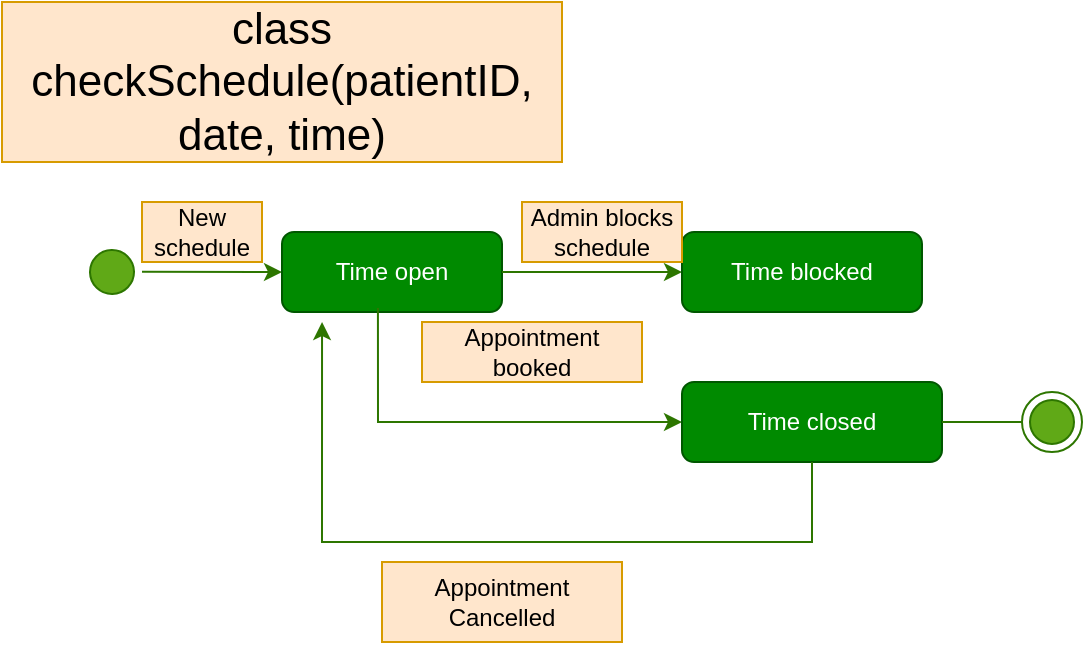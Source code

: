 <mxfile version="22.0.2" type="device">
  <diagram name="Page-1" id="cOmYlvErpTTusq7mmkkD">
    <mxGraphModel dx="462" dy="764" grid="1" gridSize="10" guides="1" tooltips="1" connect="1" arrows="1" fold="1" page="1" pageScale="1" pageWidth="850" pageHeight="1100" background="#ffffff" math="0" shadow="0">
      <root>
        <mxCell id="0" />
        <mxCell id="1" parent="0" />
        <mxCell id="rwQVO-Mf-Klu818Rx7sF-1" value="" style="ellipse;html=1;shape=startState;fillColor=#60a917;strokeColor=#2D7600;rotation=-91;fontColor=#ffffff;" vertex="1" parent="1">
          <mxGeometry x="50" y="210" width="30" height="30" as="geometry" />
        </mxCell>
        <mxCell id="rwQVO-Mf-Klu818Rx7sF-3" value="" style="endArrow=classic;html=1;rounded=0;fillColor=#60a917;strokeColor=#2D7600;" edge="1" parent="1" source="rwQVO-Mf-Klu818Rx7sF-1">
          <mxGeometry width="50" height="50" relative="1" as="geometry">
            <mxPoint x="220" y="420" as="sourcePoint" />
            <mxPoint x="150" y="225" as="targetPoint" />
          </mxGeometry>
        </mxCell>
        <mxCell id="rwQVO-Mf-Klu818Rx7sF-4" value="Time open" style="rounded=1;whiteSpace=wrap;html=1;fillColor=#008a00;fontColor=#ffffff;strokeColor=#005700;" vertex="1" parent="1">
          <mxGeometry x="150" y="205" width="110" height="40" as="geometry" />
        </mxCell>
        <mxCell id="rwQVO-Mf-Klu818Rx7sF-5" value="" style="endArrow=classic;html=1;rounded=0;exitX=1;exitY=0.5;exitDx=0;exitDy=0;fillColor=#60a917;strokeColor=#2D7600;" edge="1" parent="1" source="rwQVO-Mf-Klu818Rx7sF-4">
          <mxGeometry width="50" height="50" relative="1" as="geometry">
            <mxPoint x="570" y="420" as="sourcePoint" />
            <mxPoint x="350" y="225" as="targetPoint" />
          </mxGeometry>
        </mxCell>
        <mxCell id="rwQVO-Mf-Klu818Rx7sF-6" value="New schedule" style="text;html=1;strokeColor=#d79b00;fillColor=#ffe6cc;align=center;verticalAlign=middle;whiteSpace=wrap;rounded=0;" vertex="1" parent="1">
          <mxGeometry x="80" y="190" width="60" height="30" as="geometry" />
        </mxCell>
        <mxCell id="rwQVO-Mf-Klu818Rx7sF-7" value="Time blocked" style="rounded=1;whiteSpace=wrap;html=1;fillColor=#008a00;fontColor=#ffffff;strokeColor=#005700;" vertex="1" parent="1">
          <mxGeometry x="350" y="205" width="120" height="40" as="geometry" />
        </mxCell>
        <mxCell id="rwQVO-Mf-Klu818Rx7sF-8" value="Admin blocks schedule" style="text;html=1;strokeColor=#d79b00;fillColor=#ffe6cc;align=center;verticalAlign=middle;whiteSpace=wrap;rounded=0;" vertex="1" parent="1">
          <mxGeometry x="270" y="190" width="80" height="30" as="geometry" />
        </mxCell>
        <mxCell id="rwQVO-Mf-Klu818Rx7sF-9" value="" style="endArrow=classic;html=1;rounded=0;exitX=0.436;exitY=0.95;exitDx=0;exitDy=0;exitPerimeter=0;fillColor=#60a917;strokeColor=#2D7600;" edge="1" parent="1" source="rwQVO-Mf-Klu818Rx7sF-4">
          <mxGeometry width="50" height="50" relative="1" as="geometry">
            <mxPoint x="570" y="420" as="sourcePoint" />
            <mxPoint x="350" y="300" as="targetPoint" />
            <Array as="points">
              <mxPoint x="198" y="300" />
            </Array>
          </mxGeometry>
        </mxCell>
        <mxCell id="rwQVO-Mf-Klu818Rx7sF-10" value="Time closed" style="rounded=1;whiteSpace=wrap;html=1;fillColor=#008a00;fontColor=#ffffff;strokeColor=#005700;" vertex="1" parent="1">
          <mxGeometry x="350" y="280" width="130" height="40" as="geometry" />
        </mxCell>
        <mxCell id="rwQVO-Mf-Klu818Rx7sF-12" value="class checkSchedule(patientID, date, time)" style="text;html=1;strokeColor=#d79b00;fillColor=#ffe6cc;align=center;verticalAlign=middle;whiteSpace=wrap;rounded=0;fontSize=22;" vertex="1" parent="1">
          <mxGeometry x="10" y="90" width="280" height="80" as="geometry" />
        </mxCell>
        <mxCell id="rwQVO-Mf-Klu818Rx7sF-13" value="" style="endArrow=classic;html=1;rounded=0;exitX=0.5;exitY=1;exitDx=0;exitDy=0;fillColor=#60a917;strokeColor=#2D7600;entryX=0.182;entryY=1.125;entryDx=0;entryDy=0;entryPerimeter=0;" edge="1" parent="1" source="rwQVO-Mf-Klu818Rx7sF-10" target="rwQVO-Mf-Klu818Rx7sF-4">
          <mxGeometry width="50" height="50" relative="1" as="geometry">
            <mxPoint x="570" y="420" as="sourcePoint" />
            <mxPoint x="160" y="330" as="targetPoint" />
            <Array as="points">
              <mxPoint x="415" y="360" />
              <mxPoint x="170" y="360" />
            </Array>
          </mxGeometry>
        </mxCell>
        <mxCell id="rwQVO-Mf-Klu818Rx7sF-15" value="Appointment booked" style="text;html=1;strokeColor=#d79b00;fillColor=#ffe6cc;align=center;verticalAlign=middle;whiteSpace=wrap;rounded=0;" vertex="1" parent="1">
          <mxGeometry x="220" y="250" width="110" height="30" as="geometry" />
        </mxCell>
        <mxCell id="rwQVO-Mf-Klu818Rx7sF-16" value="Appointment Cancelled" style="text;html=1;strokeColor=#d79b00;fillColor=#ffe6cc;align=center;verticalAlign=middle;whiteSpace=wrap;rounded=0;" vertex="1" parent="1">
          <mxGeometry x="200" y="370" width="120" height="40" as="geometry" />
        </mxCell>
        <mxCell id="rwQVO-Mf-Klu818Rx7sF-18" value="" style="endArrow=none;html=1;rounded=0;exitX=1;exitY=0.5;exitDx=0;exitDy=0;fillColor=#60a917;strokeColor=#2D7600;" edge="1" parent="1" source="rwQVO-Mf-Klu818Rx7sF-10">
          <mxGeometry width="50" height="50" relative="1" as="geometry">
            <mxPoint x="400" y="420" as="sourcePoint" />
            <mxPoint x="520" y="300" as="targetPoint" />
          </mxGeometry>
        </mxCell>
        <mxCell id="rwQVO-Mf-Klu818Rx7sF-19" value="" style="ellipse;html=1;shape=endState;fillColor=#60a917;strokeColor=#2D7600;fontColor=#ffffff;" vertex="1" parent="1">
          <mxGeometry x="520" y="285" width="30" height="30" as="geometry" />
        </mxCell>
      </root>
    </mxGraphModel>
  </diagram>
</mxfile>
